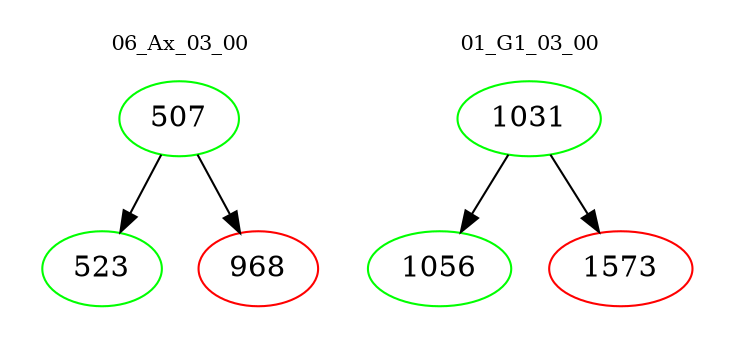 digraph{
subgraph cluster_0 {
color = white
label = "06_Ax_03_00";
fontsize=10;
T0_507 [label="507", color="green"]
T0_507 -> T0_523 [color="black"]
T0_523 [label="523", color="green"]
T0_507 -> T0_968 [color="black"]
T0_968 [label="968", color="red"]
}
subgraph cluster_1 {
color = white
label = "01_G1_03_00";
fontsize=10;
T1_1031 [label="1031", color="green"]
T1_1031 -> T1_1056 [color="black"]
T1_1056 [label="1056", color="green"]
T1_1031 -> T1_1573 [color="black"]
T1_1573 [label="1573", color="red"]
}
}
